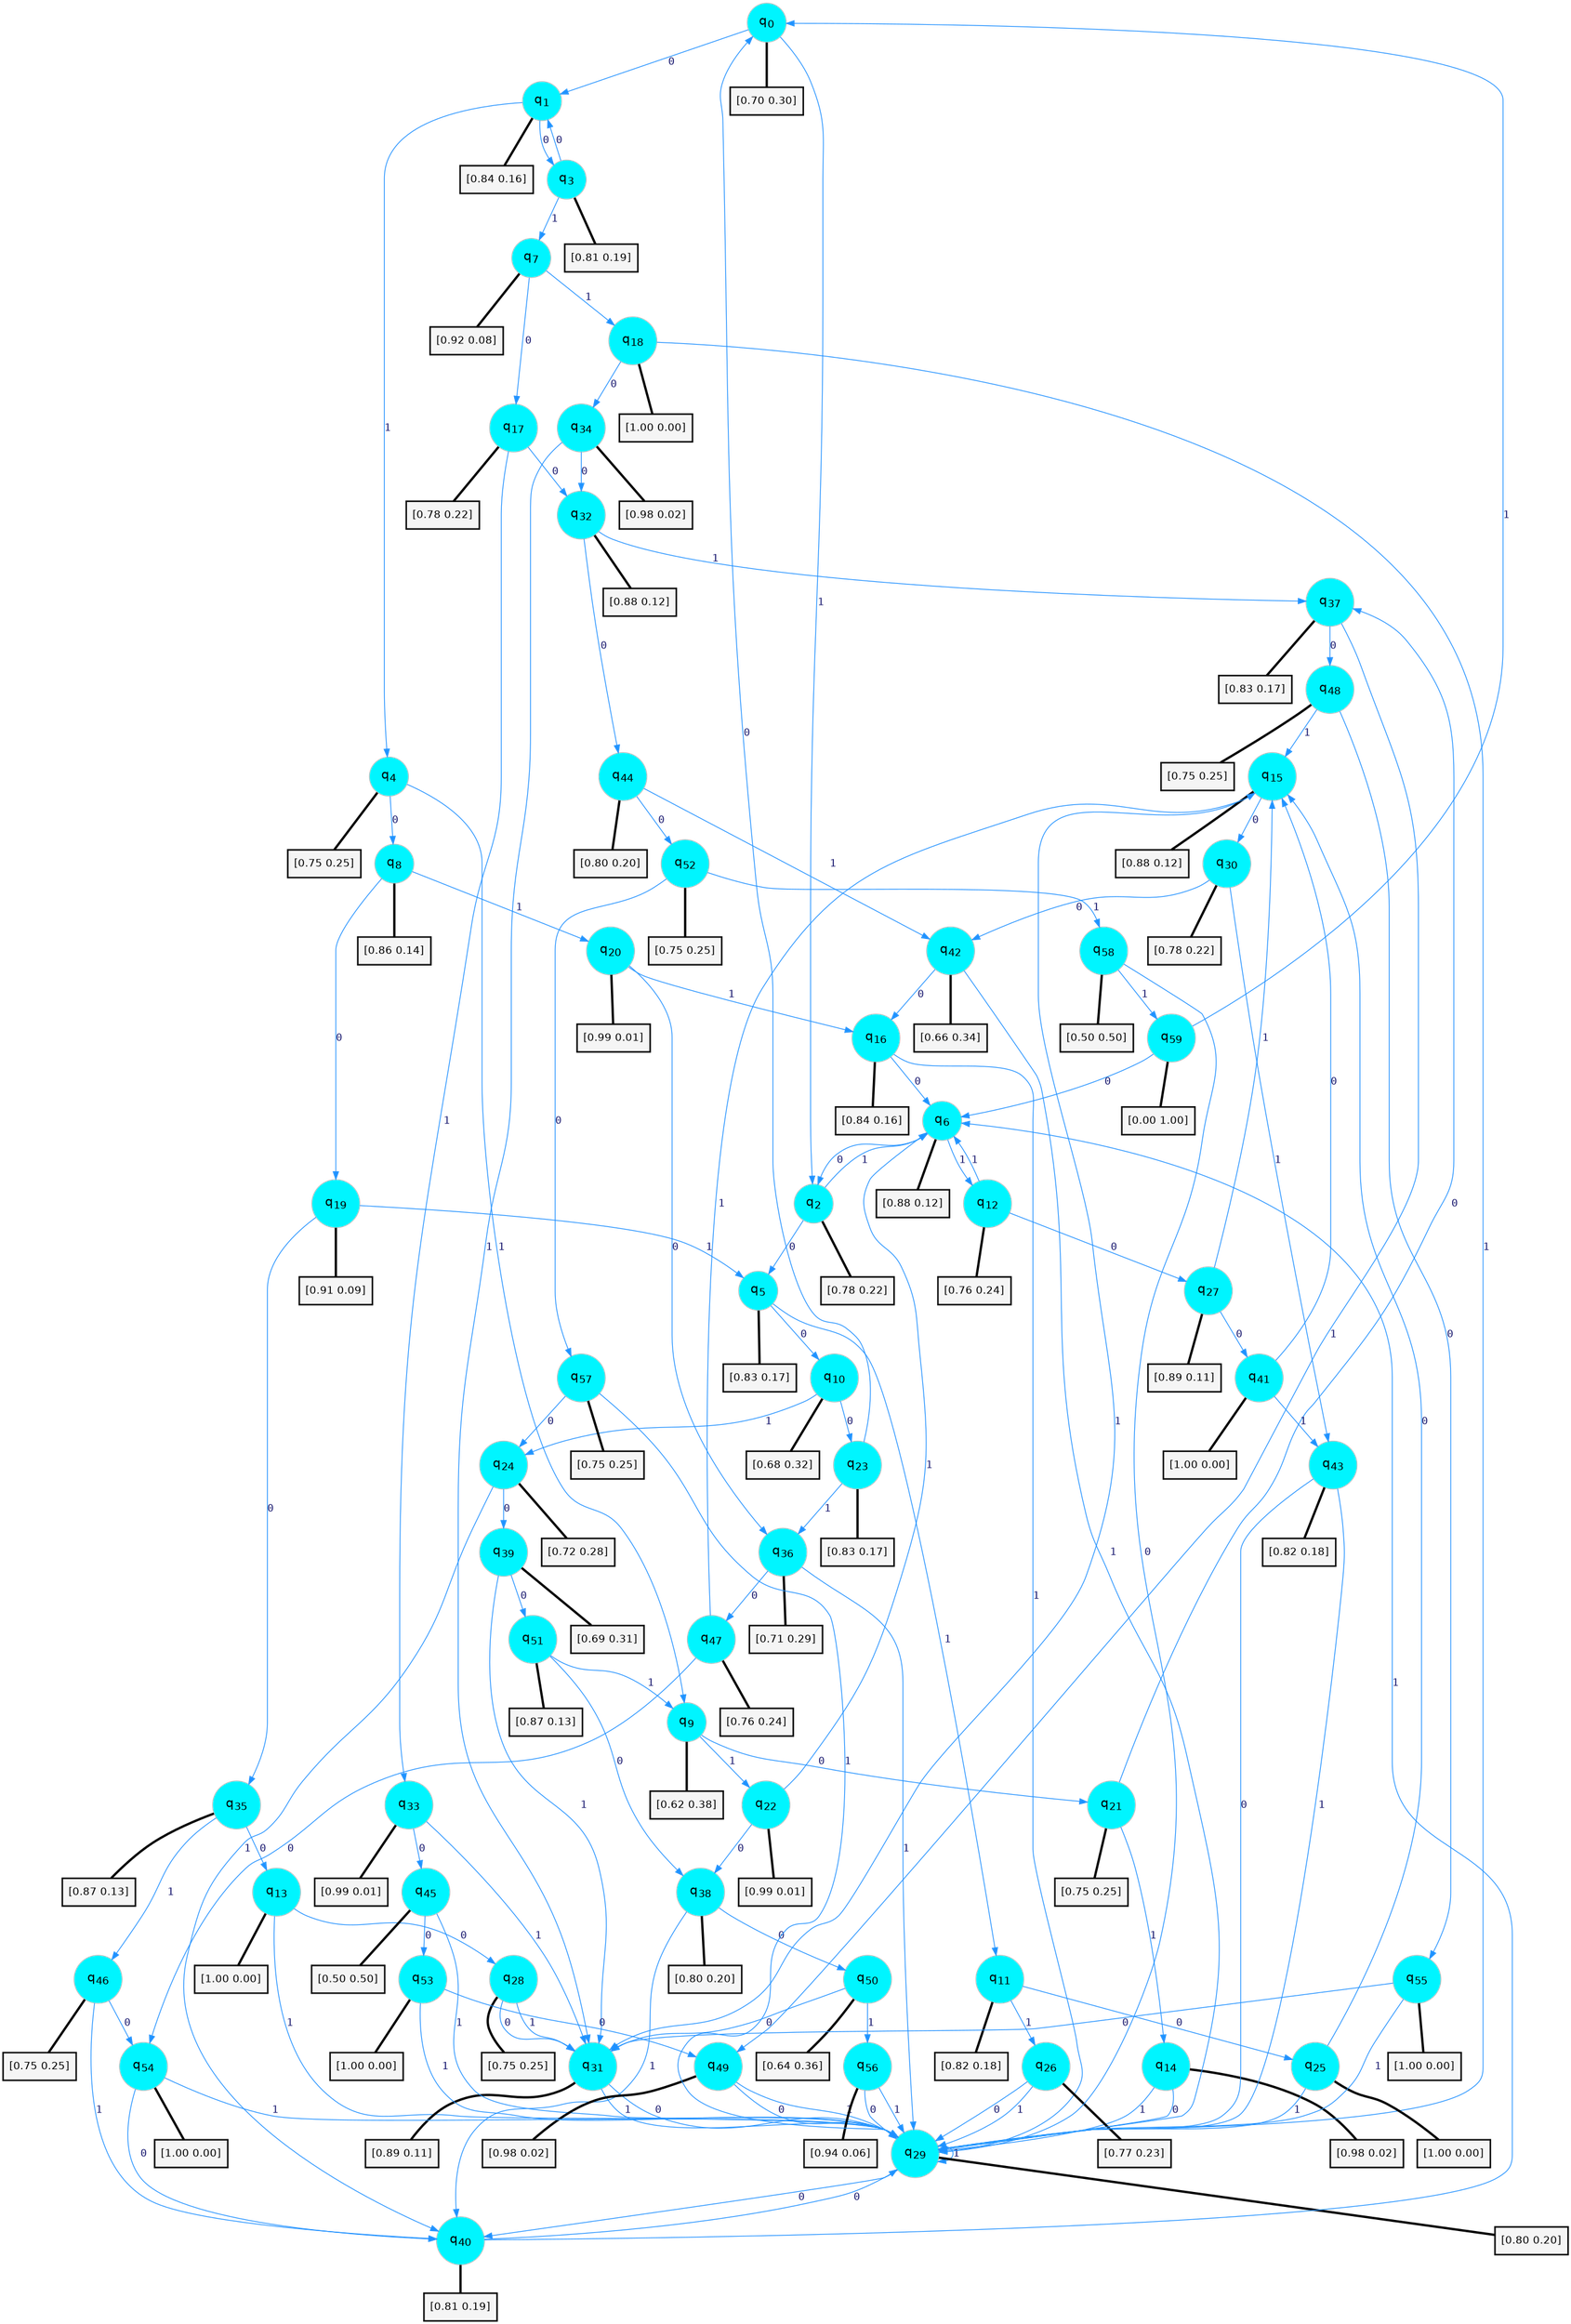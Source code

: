 digraph G {
graph [
bgcolor=transparent, dpi=300, rankdir=TD, size="40,25"];
node [
color=gray, fillcolor=turquoise1, fontcolor=black, fontname=Helvetica, fontsize=16, fontweight=bold, shape=circle, style=filled];
edge [
arrowsize=1, color=dodgerblue1, fontcolor=midnightblue, fontname=courier, fontweight=bold, penwidth=1, style=solid, weight=20];
0[label=<q<SUB>0</SUB>>];
1[label=<q<SUB>1</SUB>>];
2[label=<q<SUB>2</SUB>>];
3[label=<q<SUB>3</SUB>>];
4[label=<q<SUB>4</SUB>>];
5[label=<q<SUB>5</SUB>>];
6[label=<q<SUB>6</SUB>>];
7[label=<q<SUB>7</SUB>>];
8[label=<q<SUB>8</SUB>>];
9[label=<q<SUB>9</SUB>>];
10[label=<q<SUB>10</SUB>>];
11[label=<q<SUB>11</SUB>>];
12[label=<q<SUB>12</SUB>>];
13[label=<q<SUB>13</SUB>>];
14[label=<q<SUB>14</SUB>>];
15[label=<q<SUB>15</SUB>>];
16[label=<q<SUB>16</SUB>>];
17[label=<q<SUB>17</SUB>>];
18[label=<q<SUB>18</SUB>>];
19[label=<q<SUB>19</SUB>>];
20[label=<q<SUB>20</SUB>>];
21[label=<q<SUB>21</SUB>>];
22[label=<q<SUB>22</SUB>>];
23[label=<q<SUB>23</SUB>>];
24[label=<q<SUB>24</SUB>>];
25[label=<q<SUB>25</SUB>>];
26[label=<q<SUB>26</SUB>>];
27[label=<q<SUB>27</SUB>>];
28[label=<q<SUB>28</SUB>>];
29[label=<q<SUB>29</SUB>>];
30[label=<q<SUB>30</SUB>>];
31[label=<q<SUB>31</SUB>>];
32[label=<q<SUB>32</SUB>>];
33[label=<q<SUB>33</SUB>>];
34[label=<q<SUB>34</SUB>>];
35[label=<q<SUB>35</SUB>>];
36[label=<q<SUB>36</SUB>>];
37[label=<q<SUB>37</SUB>>];
38[label=<q<SUB>38</SUB>>];
39[label=<q<SUB>39</SUB>>];
40[label=<q<SUB>40</SUB>>];
41[label=<q<SUB>41</SUB>>];
42[label=<q<SUB>42</SUB>>];
43[label=<q<SUB>43</SUB>>];
44[label=<q<SUB>44</SUB>>];
45[label=<q<SUB>45</SUB>>];
46[label=<q<SUB>46</SUB>>];
47[label=<q<SUB>47</SUB>>];
48[label=<q<SUB>48</SUB>>];
49[label=<q<SUB>49</SUB>>];
50[label=<q<SUB>50</SUB>>];
51[label=<q<SUB>51</SUB>>];
52[label=<q<SUB>52</SUB>>];
53[label=<q<SUB>53</SUB>>];
54[label=<q<SUB>54</SUB>>];
55[label=<q<SUB>55</SUB>>];
56[label=<q<SUB>56</SUB>>];
57[label=<q<SUB>57</SUB>>];
58[label=<q<SUB>58</SUB>>];
59[label=<q<SUB>59</SUB>>];
60[label="[0.70 0.30]", shape=box,fontcolor=black, fontname=Helvetica, fontsize=14, penwidth=2, fillcolor=whitesmoke,color=black];
61[label="[0.84 0.16]", shape=box,fontcolor=black, fontname=Helvetica, fontsize=14, penwidth=2, fillcolor=whitesmoke,color=black];
62[label="[0.78 0.22]", shape=box,fontcolor=black, fontname=Helvetica, fontsize=14, penwidth=2, fillcolor=whitesmoke,color=black];
63[label="[0.81 0.19]", shape=box,fontcolor=black, fontname=Helvetica, fontsize=14, penwidth=2, fillcolor=whitesmoke,color=black];
64[label="[0.75 0.25]", shape=box,fontcolor=black, fontname=Helvetica, fontsize=14, penwidth=2, fillcolor=whitesmoke,color=black];
65[label="[0.83 0.17]", shape=box,fontcolor=black, fontname=Helvetica, fontsize=14, penwidth=2, fillcolor=whitesmoke,color=black];
66[label="[0.88 0.12]", shape=box,fontcolor=black, fontname=Helvetica, fontsize=14, penwidth=2, fillcolor=whitesmoke,color=black];
67[label="[0.92 0.08]", shape=box,fontcolor=black, fontname=Helvetica, fontsize=14, penwidth=2, fillcolor=whitesmoke,color=black];
68[label="[0.86 0.14]", shape=box,fontcolor=black, fontname=Helvetica, fontsize=14, penwidth=2, fillcolor=whitesmoke,color=black];
69[label="[0.62 0.38]", shape=box,fontcolor=black, fontname=Helvetica, fontsize=14, penwidth=2, fillcolor=whitesmoke,color=black];
70[label="[0.68 0.32]", shape=box,fontcolor=black, fontname=Helvetica, fontsize=14, penwidth=2, fillcolor=whitesmoke,color=black];
71[label="[0.82 0.18]", shape=box,fontcolor=black, fontname=Helvetica, fontsize=14, penwidth=2, fillcolor=whitesmoke,color=black];
72[label="[0.76 0.24]", shape=box,fontcolor=black, fontname=Helvetica, fontsize=14, penwidth=2, fillcolor=whitesmoke,color=black];
73[label="[1.00 0.00]", shape=box,fontcolor=black, fontname=Helvetica, fontsize=14, penwidth=2, fillcolor=whitesmoke,color=black];
74[label="[0.98 0.02]", shape=box,fontcolor=black, fontname=Helvetica, fontsize=14, penwidth=2, fillcolor=whitesmoke,color=black];
75[label="[0.88 0.12]", shape=box,fontcolor=black, fontname=Helvetica, fontsize=14, penwidth=2, fillcolor=whitesmoke,color=black];
76[label="[0.84 0.16]", shape=box,fontcolor=black, fontname=Helvetica, fontsize=14, penwidth=2, fillcolor=whitesmoke,color=black];
77[label="[0.78 0.22]", shape=box,fontcolor=black, fontname=Helvetica, fontsize=14, penwidth=2, fillcolor=whitesmoke,color=black];
78[label="[1.00 0.00]", shape=box,fontcolor=black, fontname=Helvetica, fontsize=14, penwidth=2, fillcolor=whitesmoke,color=black];
79[label="[0.91 0.09]", shape=box,fontcolor=black, fontname=Helvetica, fontsize=14, penwidth=2, fillcolor=whitesmoke,color=black];
80[label="[0.99 0.01]", shape=box,fontcolor=black, fontname=Helvetica, fontsize=14, penwidth=2, fillcolor=whitesmoke,color=black];
81[label="[0.75 0.25]", shape=box,fontcolor=black, fontname=Helvetica, fontsize=14, penwidth=2, fillcolor=whitesmoke,color=black];
82[label="[0.99 0.01]", shape=box,fontcolor=black, fontname=Helvetica, fontsize=14, penwidth=2, fillcolor=whitesmoke,color=black];
83[label="[0.83 0.17]", shape=box,fontcolor=black, fontname=Helvetica, fontsize=14, penwidth=2, fillcolor=whitesmoke,color=black];
84[label="[0.72 0.28]", shape=box,fontcolor=black, fontname=Helvetica, fontsize=14, penwidth=2, fillcolor=whitesmoke,color=black];
85[label="[1.00 0.00]", shape=box,fontcolor=black, fontname=Helvetica, fontsize=14, penwidth=2, fillcolor=whitesmoke,color=black];
86[label="[0.77 0.23]", shape=box,fontcolor=black, fontname=Helvetica, fontsize=14, penwidth=2, fillcolor=whitesmoke,color=black];
87[label="[0.89 0.11]", shape=box,fontcolor=black, fontname=Helvetica, fontsize=14, penwidth=2, fillcolor=whitesmoke,color=black];
88[label="[0.75 0.25]", shape=box,fontcolor=black, fontname=Helvetica, fontsize=14, penwidth=2, fillcolor=whitesmoke,color=black];
89[label="[0.80 0.20]", shape=box,fontcolor=black, fontname=Helvetica, fontsize=14, penwidth=2, fillcolor=whitesmoke,color=black];
90[label="[0.78 0.22]", shape=box,fontcolor=black, fontname=Helvetica, fontsize=14, penwidth=2, fillcolor=whitesmoke,color=black];
91[label="[0.89 0.11]", shape=box,fontcolor=black, fontname=Helvetica, fontsize=14, penwidth=2, fillcolor=whitesmoke,color=black];
92[label="[0.88 0.12]", shape=box,fontcolor=black, fontname=Helvetica, fontsize=14, penwidth=2, fillcolor=whitesmoke,color=black];
93[label="[0.99 0.01]", shape=box,fontcolor=black, fontname=Helvetica, fontsize=14, penwidth=2, fillcolor=whitesmoke,color=black];
94[label="[0.98 0.02]", shape=box,fontcolor=black, fontname=Helvetica, fontsize=14, penwidth=2, fillcolor=whitesmoke,color=black];
95[label="[0.87 0.13]", shape=box,fontcolor=black, fontname=Helvetica, fontsize=14, penwidth=2, fillcolor=whitesmoke,color=black];
96[label="[0.71 0.29]", shape=box,fontcolor=black, fontname=Helvetica, fontsize=14, penwidth=2, fillcolor=whitesmoke,color=black];
97[label="[0.83 0.17]", shape=box,fontcolor=black, fontname=Helvetica, fontsize=14, penwidth=2, fillcolor=whitesmoke,color=black];
98[label="[0.80 0.20]", shape=box,fontcolor=black, fontname=Helvetica, fontsize=14, penwidth=2, fillcolor=whitesmoke,color=black];
99[label="[0.69 0.31]", shape=box,fontcolor=black, fontname=Helvetica, fontsize=14, penwidth=2, fillcolor=whitesmoke,color=black];
100[label="[0.81 0.19]", shape=box,fontcolor=black, fontname=Helvetica, fontsize=14, penwidth=2, fillcolor=whitesmoke,color=black];
101[label="[1.00 0.00]", shape=box,fontcolor=black, fontname=Helvetica, fontsize=14, penwidth=2, fillcolor=whitesmoke,color=black];
102[label="[0.66 0.34]", shape=box,fontcolor=black, fontname=Helvetica, fontsize=14, penwidth=2, fillcolor=whitesmoke,color=black];
103[label="[0.82 0.18]", shape=box,fontcolor=black, fontname=Helvetica, fontsize=14, penwidth=2, fillcolor=whitesmoke,color=black];
104[label="[0.80 0.20]", shape=box,fontcolor=black, fontname=Helvetica, fontsize=14, penwidth=2, fillcolor=whitesmoke,color=black];
105[label="[0.50 0.50]", shape=box,fontcolor=black, fontname=Helvetica, fontsize=14, penwidth=2, fillcolor=whitesmoke,color=black];
106[label="[0.75 0.25]", shape=box,fontcolor=black, fontname=Helvetica, fontsize=14, penwidth=2, fillcolor=whitesmoke,color=black];
107[label="[0.76 0.24]", shape=box,fontcolor=black, fontname=Helvetica, fontsize=14, penwidth=2, fillcolor=whitesmoke,color=black];
108[label="[0.75 0.25]", shape=box,fontcolor=black, fontname=Helvetica, fontsize=14, penwidth=2, fillcolor=whitesmoke,color=black];
109[label="[0.98 0.02]", shape=box,fontcolor=black, fontname=Helvetica, fontsize=14, penwidth=2, fillcolor=whitesmoke,color=black];
110[label="[0.64 0.36]", shape=box,fontcolor=black, fontname=Helvetica, fontsize=14, penwidth=2, fillcolor=whitesmoke,color=black];
111[label="[0.87 0.13]", shape=box,fontcolor=black, fontname=Helvetica, fontsize=14, penwidth=2, fillcolor=whitesmoke,color=black];
112[label="[0.75 0.25]", shape=box,fontcolor=black, fontname=Helvetica, fontsize=14, penwidth=2, fillcolor=whitesmoke,color=black];
113[label="[1.00 0.00]", shape=box,fontcolor=black, fontname=Helvetica, fontsize=14, penwidth=2, fillcolor=whitesmoke,color=black];
114[label="[1.00 0.00]", shape=box,fontcolor=black, fontname=Helvetica, fontsize=14, penwidth=2, fillcolor=whitesmoke,color=black];
115[label="[1.00 0.00]", shape=box,fontcolor=black, fontname=Helvetica, fontsize=14, penwidth=2, fillcolor=whitesmoke,color=black];
116[label="[0.94 0.06]", shape=box,fontcolor=black, fontname=Helvetica, fontsize=14, penwidth=2, fillcolor=whitesmoke,color=black];
117[label="[0.75 0.25]", shape=box,fontcolor=black, fontname=Helvetica, fontsize=14, penwidth=2, fillcolor=whitesmoke,color=black];
118[label="[0.50 0.50]", shape=box,fontcolor=black, fontname=Helvetica, fontsize=14, penwidth=2, fillcolor=whitesmoke,color=black];
119[label="[0.00 1.00]", shape=box,fontcolor=black, fontname=Helvetica, fontsize=14, penwidth=2, fillcolor=whitesmoke,color=black];
0->1 [label=0];
0->2 [label=1];
0->60 [arrowhead=none, penwidth=3,color=black];
1->3 [label=0];
1->4 [label=1];
1->61 [arrowhead=none, penwidth=3,color=black];
2->5 [label=0];
2->6 [label=1];
2->62 [arrowhead=none, penwidth=3,color=black];
3->1 [label=0];
3->7 [label=1];
3->63 [arrowhead=none, penwidth=3,color=black];
4->8 [label=0];
4->9 [label=1];
4->64 [arrowhead=none, penwidth=3,color=black];
5->10 [label=0];
5->11 [label=1];
5->65 [arrowhead=none, penwidth=3,color=black];
6->2 [label=0];
6->12 [label=1];
6->66 [arrowhead=none, penwidth=3,color=black];
7->17 [label=0];
7->18 [label=1];
7->67 [arrowhead=none, penwidth=3,color=black];
8->19 [label=0];
8->20 [label=1];
8->68 [arrowhead=none, penwidth=3,color=black];
9->21 [label=0];
9->22 [label=1];
9->69 [arrowhead=none, penwidth=3,color=black];
10->23 [label=0];
10->24 [label=1];
10->70 [arrowhead=none, penwidth=3,color=black];
11->25 [label=0];
11->26 [label=1];
11->71 [arrowhead=none, penwidth=3,color=black];
12->27 [label=0];
12->6 [label=1];
12->72 [arrowhead=none, penwidth=3,color=black];
13->28 [label=0];
13->29 [label=1];
13->73 [arrowhead=none, penwidth=3,color=black];
14->29 [label=0];
14->29 [label=1];
14->74 [arrowhead=none, penwidth=3,color=black];
15->30 [label=0];
15->31 [label=1];
15->75 [arrowhead=none, penwidth=3,color=black];
16->6 [label=0];
16->29 [label=1];
16->76 [arrowhead=none, penwidth=3,color=black];
17->32 [label=0];
17->33 [label=1];
17->77 [arrowhead=none, penwidth=3,color=black];
18->34 [label=0];
18->29 [label=1];
18->78 [arrowhead=none, penwidth=3,color=black];
19->35 [label=0];
19->5 [label=1];
19->79 [arrowhead=none, penwidth=3,color=black];
20->36 [label=0];
20->16 [label=1];
20->80 [arrowhead=none, penwidth=3,color=black];
21->37 [label=0];
21->14 [label=1];
21->81 [arrowhead=none, penwidth=3,color=black];
22->38 [label=0];
22->6 [label=1];
22->82 [arrowhead=none, penwidth=3,color=black];
23->0 [label=0];
23->36 [label=1];
23->83 [arrowhead=none, penwidth=3,color=black];
24->39 [label=0];
24->40 [label=1];
24->84 [arrowhead=none, penwidth=3,color=black];
25->15 [label=0];
25->29 [label=1];
25->85 [arrowhead=none, penwidth=3,color=black];
26->29 [label=0];
26->29 [label=1];
26->86 [arrowhead=none, penwidth=3,color=black];
27->41 [label=0];
27->15 [label=1];
27->87 [arrowhead=none, penwidth=3,color=black];
28->31 [label=0];
28->31 [label=1];
28->88 [arrowhead=none, penwidth=3,color=black];
29->40 [label=0];
29->29 [label=1];
29->89 [arrowhead=none, penwidth=3,color=black];
30->42 [label=0];
30->43 [label=1];
30->90 [arrowhead=none, penwidth=3,color=black];
31->29 [label=0];
31->29 [label=1];
31->91 [arrowhead=none, penwidth=3,color=black];
32->44 [label=0];
32->37 [label=1];
32->92 [arrowhead=none, penwidth=3,color=black];
33->45 [label=0];
33->31 [label=1];
33->93 [arrowhead=none, penwidth=3,color=black];
34->32 [label=0];
34->31 [label=1];
34->94 [arrowhead=none, penwidth=3,color=black];
35->13 [label=0];
35->46 [label=1];
35->95 [arrowhead=none, penwidth=3,color=black];
36->47 [label=0];
36->29 [label=1];
36->96 [arrowhead=none, penwidth=3,color=black];
37->48 [label=0];
37->49 [label=1];
37->97 [arrowhead=none, penwidth=3,color=black];
38->50 [label=0];
38->40 [label=1];
38->98 [arrowhead=none, penwidth=3,color=black];
39->51 [label=0];
39->31 [label=1];
39->99 [arrowhead=none, penwidth=3,color=black];
40->29 [label=0];
40->6 [label=1];
40->100 [arrowhead=none, penwidth=3,color=black];
41->15 [label=0];
41->43 [label=1];
41->101 [arrowhead=none, penwidth=3,color=black];
42->16 [label=0];
42->29 [label=1];
42->102 [arrowhead=none, penwidth=3,color=black];
43->29 [label=0];
43->29 [label=1];
43->103 [arrowhead=none, penwidth=3,color=black];
44->52 [label=0];
44->42 [label=1];
44->104 [arrowhead=none, penwidth=3,color=black];
45->53 [label=0];
45->29 [label=1];
45->105 [arrowhead=none, penwidth=3,color=black];
46->54 [label=0];
46->40 [label=1];
46->106 [arrowhead=none, penwidth=3,color=black];
47->54 [label=0];
47->15 [label=1];
47->107 [arrowhead=none, penwidth=3,color=black];
48->55 [label=0];
48->15 [label=1];
48->108 [arrowhead=none, penwidth=3,color=black];
49->29 [label=0];
49->29 [label=1];
49->109 [arrowhead=none, penwidth=3,color=black];
50->31 [label=0];
50->56 [label=1];
50->110 [arrowhead=none, penwidth=3,color=black];
51->38 [label=0];
51->9 [label=1];
51->111 [arrowhead=none, penwidth=3,color=black];
52->57 [label=0];
52->58 [label=1];
52->112 [arrowhead=none, penwidth=3,color=black];
53->49 [label=0];
53->29 [label=1];
53->113 [arrowhead=none, penwidth=3,color=black];
54->40 [label=0];
54->29 [label=1];
54->114 [arrowhead=none, penwidth=3,color=black];
55->31 [label=0];
55->29 [label=1];
55->115 [arrowhead=none, penwidth=3,color=black];
56->29 [label=0];
56->29 [label=1];
56->116 [arrowhead=none, penwidth=3,color=black];
57->24 [label=0];
57->29 [label=1];
57->117 [arrowhead=none, penwidth=3,color=black];
58->29 [label=0];
58->59 [label=1];
58->118 [arrowhead=none, penwidth=3,color=black];
59->6 [label=0];
59->0 [label=1];
59->119 [arrowhead=none, penwidth=3,color=black];
}
